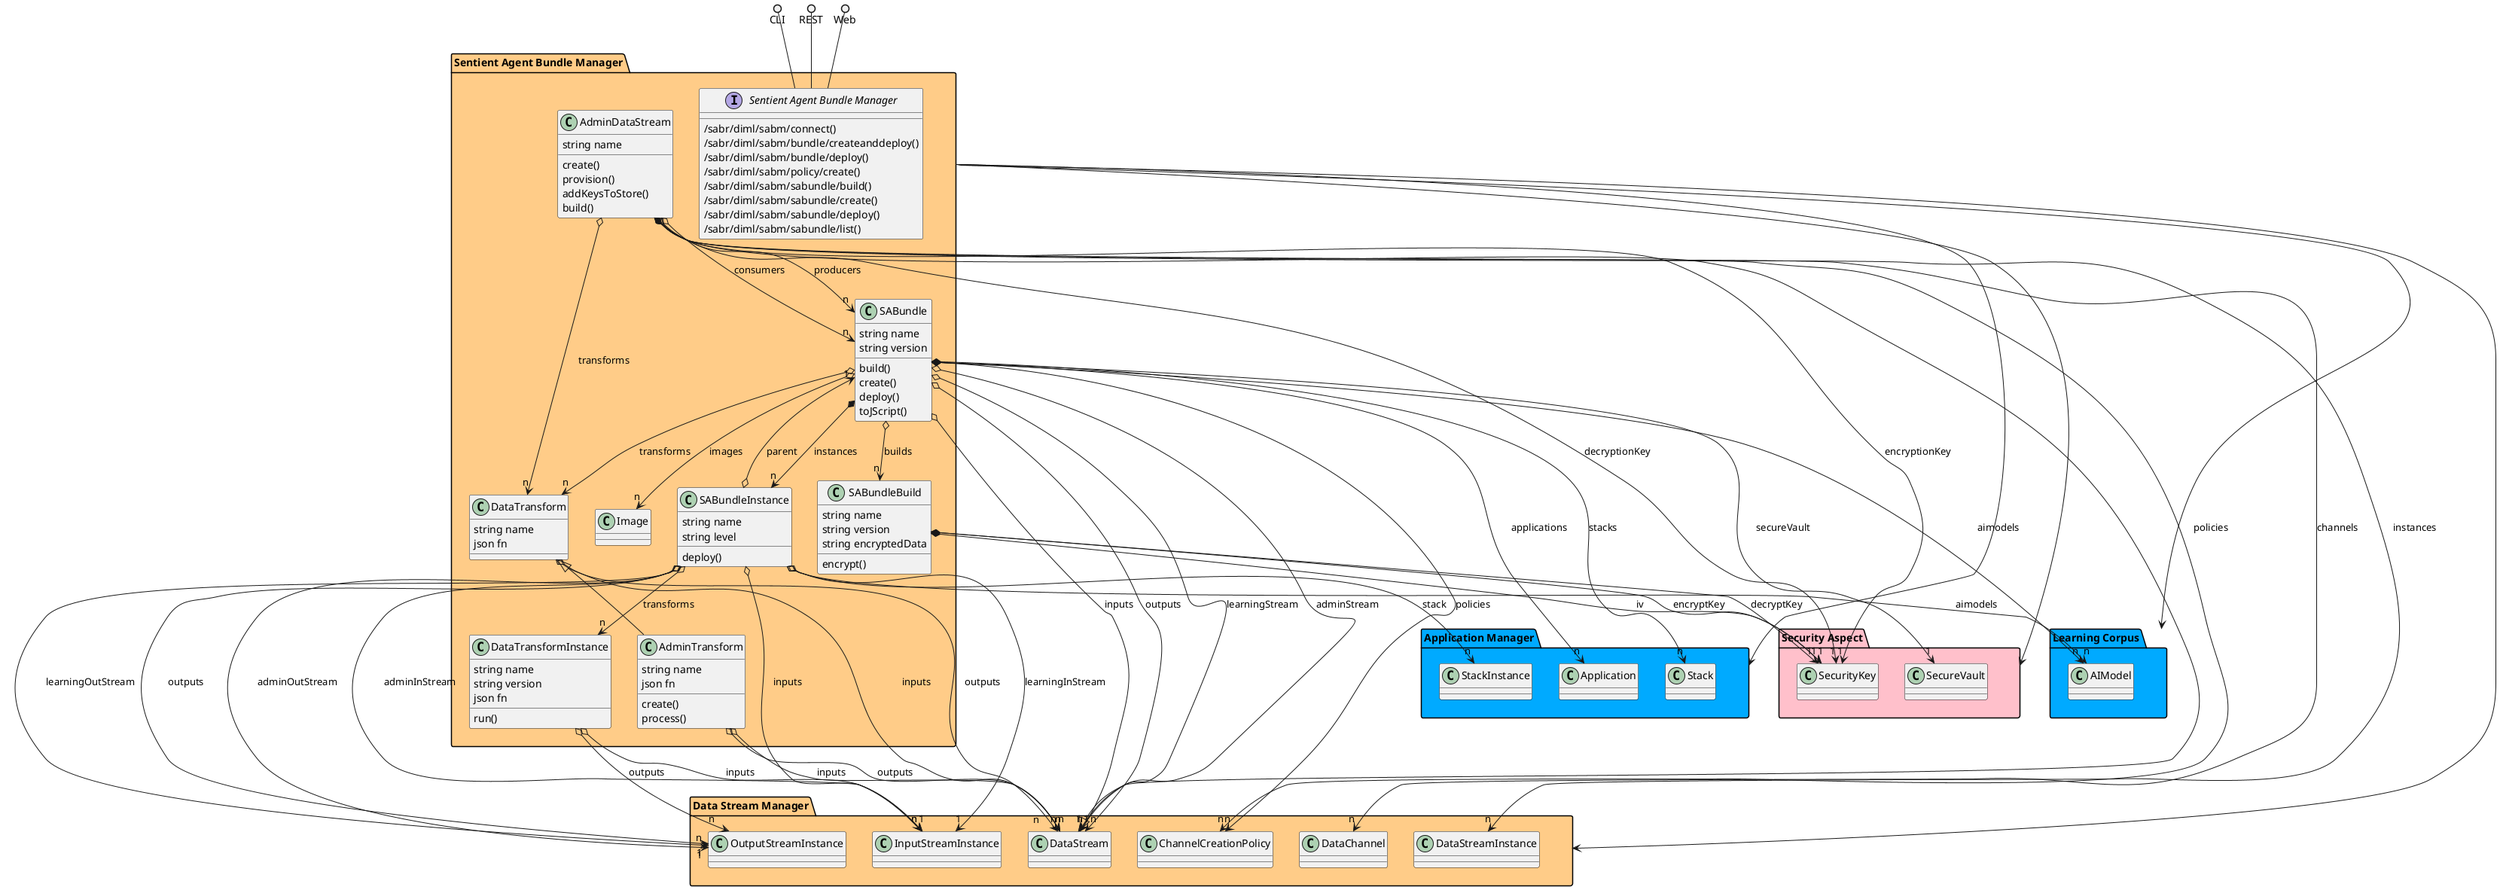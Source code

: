 @startuml


package "Data Stream Manager" #ffcc88 {
    
        class ChannelCreationPolicy {
        }
    
        class DataChannel {
        }
    
        class DataStreamInstance {
        }
    
        class DataStream {
        }
    
        class InputStreamInstance {
        }
    
        class OutputStreamInstance {
        }
    }

package "Security Aspect" #pink {
    
        class SecurityKey {
        }
    
        class SecureVault {
        }
    }

package "Application Manager" #00aaff {
    
        class Application {
        }
    
        class Stack {
        }
    
        class StackInstance {
        }
    }

package "Learning Corpus" #00aaff {
    
        class AIModel {
        }
    }

package "Sentient Agent Bundle Manager" #ffcc88 {
    
        class DataTransform {
        }
    
        class SABundle {
        }
    
        class SABundleInstance {
        }
    
        class SABundleBuild {
        }
    
        class DataTransformInstance {
        }
    }


package "Sentient Agent Bundle Manager" #ffcc88 {

    interface "Sentient Agent Bundle Manager" as i {
            /sabr/diml/sabm/connect()
            /sabr/diml/sabm/bundle/createanddeploy()
            /sabr/diml/sabm/bundle/deploy()
            /sabr/diml/sabm/policy/create()
            /sabr/diml/sabm/sabundle/build()
            /sabr/diml/sabm/sabundle/create()
            /sabr/diml/sabm/sabundle/deploy()
            /sabr/diml/sabm/sabundle/list()
    
    }
}

CLI ()-- i
REST ()-- i
Web ()-- i

package "Sentient Agent Bundle Manager" #ffcc88 {
        class "AdminDataStream" {
                 string name
                             create()
                     provision()
                     addKeysToStore()
                     build()
            }
                AdminDataStream o--> "n" ChannelCreationPolicy : policies
                        AdminDataStream *--> "n" DataChannel : channels
                        AdminDataStream *--> "n" DataStreamInstance : instances
                        AdminDataStream o--> "n" DataTransform : transforms
                        AdminDataStream o--> "n" SABundle : consumers
                        AdminDataStream o--> "n" SABundle : producers
                        AdminDataStream o--> "1" SecurityKey : encryptionKey
                        AdminDataStream o--> "1" SecurityKey : decryptionKey
            
    
        DataStream <|-- AdminDataStream
    
    class "AdminTransform" {
                 string name
                 json fn
                             create()
                     process()
            }
                AdminTransform o--> "n" DataStream : inputs
                        AdminTransform o--> "n" DataStream : outputs
            
    
        DataTransform <|-- AdminTransform
    
    class "DataTransform" {
                 string name
                 json fn
                    }
                DataTransform o--> "n" DataStream : inputs
                        DataTransform o--> "n" DataStream : outputs
            
    
    class "DataTransformInstance" {
                 string name
                 string version
                 json fn
                             run()
            }
                DataTransformInstance o--> "n" InputStreamInstance : inputs
                        DataTransformInstance o--> "n" OutputStreamInstance : outputs
            
    
    class "SABundle" {
                 string name
                 string version
                             build()
                     create()
                     deploy()
                     toJScript()
            }
                SABundle o--> "n" DataStream : inputs
                        SABundle o--> "n" DataStream : outputs
                        SABundle o--> "1" DataStream : learningStream
                        SABundle o--> "1" DataStream : adminStream
                        SABundle o--> "n" DataTransform : transforms
                        SABundle o--> "n" Application : applications
                        SABundle o--> "n" Stack : stacks
                        SABundle o--> "n" AIModel : aimodels
                        SABundle *--> "n" SABundleInstance : instances
                        SABundle *--> "1" SecureVault : secureVault
                        SABundle o--> "n" ChannelCreationPolicy : policies
                        SABundle o--> "n" SABundleBuild : builds
                        SABundle o--> "n" Image : images
            
    
    class "SABundleBuild" {
                 string name
                 string version
                 string encryptedData
                             encrypt()
            }
                SABundleBuild *--> "1" SecurityKey : encryptKey
                        SABundleBuild *--> "1" SecurityKey : decryptKey
                        SABundleBuild *--> "1" SecurityKey : iv
            
    
    class "SABundleInstance" {
                 string name
                 string level
                             deploy()
            }
                SABundleInstance o--> "1" SABundle : parent
                        SABundleInstance o--> "n" InputStreamInstance : inputs
                        SABundleInstance o--> "n" OutputStreamInstance : outputs
                        SABundleInstance o--> "1" InputStreamInstance : learningInStream
                        SABundleInstance o--> "1" InputStreamInstance : adminInStream
                        SABundleInstance o--> "1" OutputStreamInstance : learningOutStream
                        SABundleInstance o--> "1" OutputStreamInstance : adminOutStream
                        SABundleInstance o--> "n" StackInstance : stack
                        SABundleInstance o--> "n" AIModel : aimodels
                        SABundleInstance o--> "n" DataTransformInstance : transforms
            
    

}


    "Sentient Agent Bundle Manager" --> "Data Stream Manager"

    "Sentient Agent Bundle Manager" --> "Security Aspect"

    "Sentient Agent Bundle Manager" --> "Application Manager"

    "Sentient Agent Bundle Manager" --> "Learning Corpus"


@enduml
